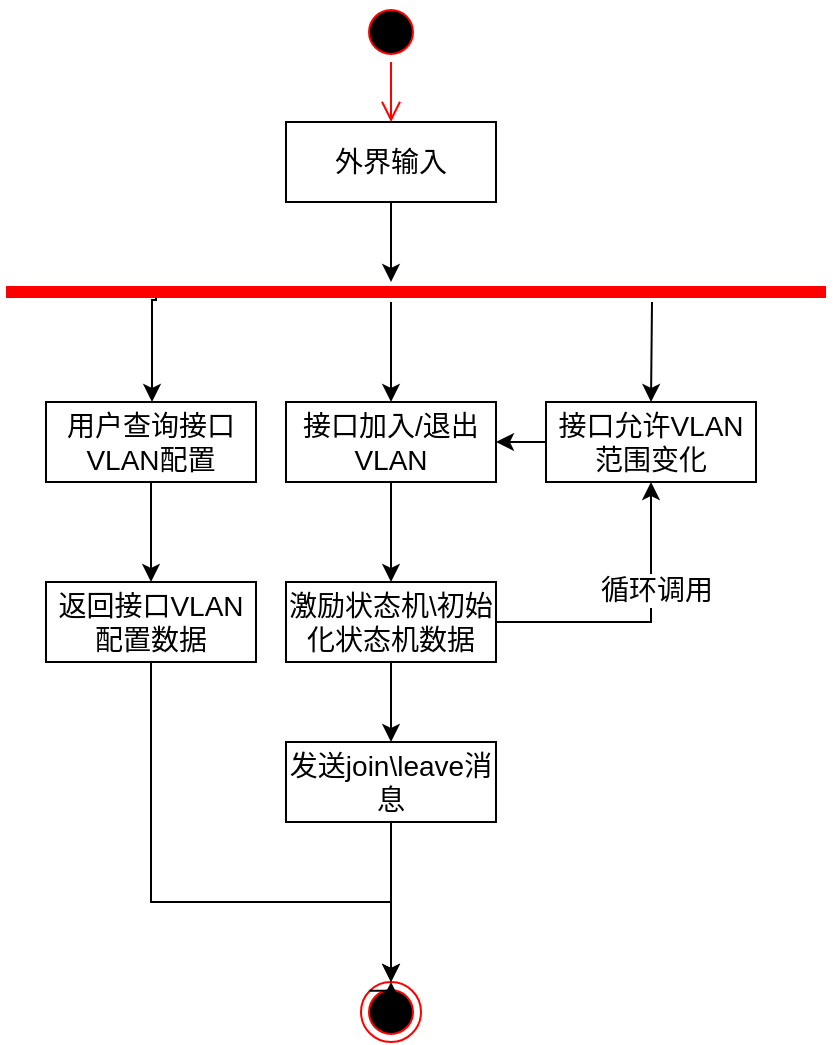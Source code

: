 <mxfile version="22.1.11" type="github">
  <diagram name="第 1 页" id="a-9LGfeV_pb7Qc5G7HI7">
    <mxGraphModel dx="1026" dy="471" grid="1" gridSize="10" guides="1" tooltips="1" connect="1" arrows="1" fold="1" page="1" pageScale="1" pageWidth="827" pageHeight="1169" math="0" shadow="0">
      <root>
        <mxCell id="0" />
        <mxCell id="1" parent="0" />
        <mxCell id="IOmbqifxdDwyBCTQqHsa-30" value="" style="ellipse;html=1;shape=startState;fillColor=#000000;strokeColor=#ff0000;" vertex="1" parent="1">
          <mxGeometry x="247.5" y="80" width="30" height="30" as="geometry" />
        </mxCell>
        <mxCell id="IOmbqifxdDwyBCTQqHsa-31" value="" style="html=1;verticalAlign=bottom;endArrow=open;endSize=8;strokeColor=#ff0000;rounded=0;entryX=0.5;entryY=0;entryDx=0;entryDy=0;" edge="1" parent="1" source="IOmbqifxdDwyBCTQqHsa-30" target="IOmbqifxdDwyBCTQqHsa-33">
          <mxGeometry relative="1" as="geometry">
            <mxPoint x="365" y="150" as="targetPoint" />
          </mxGeometry>
        </mxCell>
        <mxCell id="IOmbqifxdDwyBCTQqHsa-68" style="edgeStyle=orthogonalEdgeStyle;rounded=0;orthogonalLoop=1;jettySize=auto;html=1;" edge="1" parent="1" source="IOmbqifxdDwyBCTQqHsa-33" target="IOmbqifxdDwyBCTQqHsa-38">
          <mxGeometry relative="1" as="geometry">
            <Array as="points">
              <mxPoint x="263" y="220" />
              <mxPoint x="263" y="220" />
            </Array>
          </mxGeometry>
        </mxCell>
        <mxCell id="IOmbqifxdDwyBCTQqHsa-33" value="&lt;font style=&quot;font-size: 14px;&quot;&gt;外界输入&lt;/font&gt;" style="html=1;whiteSpace=wrap;" vertex="1" parent="1">
          <mxGeometry x="210" y="140" width="105" height="40" as="geometry" />
        </mxCell>
        <mxCell id="IOmbqifxdDwyBCTQqHsa-34" style="edgeStyle=orthogonalEdgeStyle;rounded=0;orthogonalLoop=1;jettySize=auto;html=1;exitX=0.146;exitY=0.7;exitDx=0;exitDy=0;exitPerimeter=0;" edge="1" parent="1" source="IOmbqifxdDwyBCTQqHsa-38" target="IOmbqifxdDwyBCTQqHsa-40">
          <mxGeometry relative="1" as="geometry">
            <mxPoint x="210" y="290" as="targetPoint" />
            <Array as="points">
              <mxPoint x="145" y="229" />
              <mxPoint x="143" y="229" />
            </Array>
          </mxGeometry>
        </mxCell>
        <mxCell id="IOmbqifxdDwyBCTQqHsa-35" style="rounded=0;orthogonalLoop=1;jettySize=auto;html=1;entryX=0.5;entryY=0;entryDx=0;entryDy=0;" edge="1" parent="1" target="IOmbqifxdDwyBCTQqHsa-44">
          <mxGeometry relative="1" as="geometry">
            <mxPoint x="393" y="230" as="sourcePoint" />
          </mxGeometry>
        </mxCell>
        <mxCell id="IOmbqifxdDwyBCTQqHsa-70" style="edgeStyle=orthogonalEdgeStyle;rounded=0;orthogonalLoop=1;jettySize=auto;html=1;entryX=0.5;entryY=0;entryDx=0;entryDy=0;" edge="1" parent="1" source="IOmbqifxdDwyBCTQqHsa-38" target="IOmbqifxdDwyBCTQqHsa-55">
          <mxGeometry relative="1" as="geometry">
            <Array as="points">
              <mxPoint x="263" y="255" />
            </Array>
          </mxGeometry>
        </mxCell>
        <mxCell id="IOmbqifxdDwyBCTQqHsa-38" value="" style="shape=line;html=1;strokeWidth=6;strokeColor=#ff0000;" vertex="1" parent="1">
          <mxGeometry x="70" y="220" width="410" height="10" as="geometry" />
        </mxCell>
        <mxCell id="IOmbqifxdDwyBCTQqHsa-39" style="edgeStyle=orthogonalEdgeStyle;rounded=0;orthogonalLoop=1;jettySize=auto;html=1;" edge="1" parent="1" source="IOmbqifxdDwyBCTQqHsa-40" target="IOmbqifxdDwyBCTQqHsa-42">
          <mxGeometry relative="1" as="geometry" />
        </mxCell>
        <mxCell id="IOmbqifxdDwyBCTQqHsa-40" value="&lt;span style=&quot;font-size: 14px;&quot;&gt;用户查询接口VLAN配置&lt;/span&gt;" style="html=1;whiteSpace=wrap;" vertex="1" parent="1">
          <mxGeometry x="90" y="280" width="105" height="40" as="geometry" />
        </mxCell>
        <mxCell id="IOmbqifxdDwyBCTQqHsa-66" style="edgeStyle=orthogonalEdgeStyle;rounded=0;orthogonalLoop=1;jettySize=auto;html=1;entryX=0.5;entryY=0;entryDx=0;entryDy=0;exitX=0.5;exitY=1;exitDx=0;exitDy=0;" edge="1" parent="1" source="IOmbqifxdDwyBCTQqHsa-42" target="IOmbqifxdDwyBCTQqHsa-58">
          <mxGeometry relative="1" as="geometry">
            <Array as="points">
              <mxPoint x="143" y="530" />
              <mxPoint x="263" y="530" />
            </Array>
          </mxGeometry>
        </mxCell>
        <mxCell id="IOmbqifxdDwyBCTQqHsa-42" value="&lt;span style=&quot;font-size: 14px;&quot;&gt;返回接口VLAN配置数据&lt;/span&gt;" style="html=1;whiteSpace=wrap;" vertex="1" parent="1">
          <mxGeometry x="90" y="370" width="105" height="40" as="geometry" />
        </mxCell>
        <mxCell id="IOmbqifxdDwyBCTQqHsa-64" style="edgeStyle=orthogonalEdgeStyle;rounded=0;orthogonalLoop=1;jettySize=auto;html=1;" edge="1" parent="1" source="IOmbqifxdDwyBCTQqHsa-44" target="IOmbqifxdDwyBCTQqHsa-55">
          <mxGeometry relative="1" as="geometry" />
        </mxCell>
        <mxCell id="IOmbqifxdDwyBCTQqHsa-44" value="&lt;span style=&quot;font-size: 14px;&quot;&gt;接口允许VLAN范围变化&lt;/span&gt;" style="html=1;whiteSpace=wrap;" vertex="1" parent="1">
          <mxGeometry x="340" y="280" width="105" height="40" as="geometry" />
        </mxCell>
        <mxCell id="IOmbqifxdDwyBCTQqHsa-54" style="edgeStyle=orthogonalEdgeStyle;rounded=0;orthogonalLoop=1;jettySize=auto;html=1;entryX=0.5;entryY=0;entryDx=0;entryDy=0;" edge="1" parent="1" source="IOmbqifxdDwyBCTQqHsa-55" target="IOmbqifxdDwyBCTQqHsa-57">
          <mxGeometry relative="1" as="geometry" />
        </mxCell>
        <mxCell id="IOmbqifxdDwyBCTQqHsa-55" value="&lt;span style=&quot;font-size: 14px;&quot;&gt;接口加入/退出VLAN&lt;/span&gt;" style="html=1;whiteSpace=wrap;" vertex="1" parent="1">
          <mxGeometry x="210" y="280" width="105" height="40" as="geometry" />
        </mxCell>
        <mxCell id="IOmbqifxdDwyBCTQqHsa-63" style="edgeStyle=orthogonalEdgeStyle;rounded=0;orthogonalLoop=1;jettySize=auto;html=1;" edge="1" parent="1" source="IOmbqifxdDwyBCTQqHsa-57" target="IOmbqifxdDwyBCTQqHsa-62">
          <mxGeometry relative="1" as="geometry" />
        </mxCell>
        <mxCell id="IOmbqifxdDwyBCTQqHsa-72" style="edgeStyle=orthogonalEdgeStyle;rounded=0;orthogonalLoop=1;jettySize=auto;html=1;entryX=0.5;entryY=1;entryDx=0;entryDy=0;" edge="1" parent="1" source="IOmbqifxdDwyBCTQqHsa-57" target="IOmbqifxdDwyBCTQqHsa-44">
          <mxGeometry relative="1" as="geometry" />
        </mxCell>
        <mxCell id="IOmbqifxdDwyBCTQqHsa-73" value="&lt;font style=&quot;font-size: 14px;&quot;&gt;循环调用&lt;/font&gt;" style="edgeLabel;html=1;align=center;verticalAlign=middle;resizable=0;points=[];" vertex="1" connectable="0" parent="IOmbqifxdDwyBCTQqHsa-72">
          <mxGeometry x="0.281" y="-1" relative="1" as="geometry">
            <mxPoint x="1" y="1" as="offset" />
          </mxGeometry>
        </mxCell>
        <mxCell id="IOmbqifxdDwyBCTQqHsa-57" value="&lt;font style=&quot;font-size: 14px;&quot;&gt;激励状态机\初始化状态机数据&lt;/font&gt;" style="html=1;whiteSpace=wrap;" vertex="1" parent="1">
          <mxGeometry x="210" y="370" width="105" height="40" as="geometry" />
        </mxCell>
        <mxCell id="IOmbqifxdDwyBCTQqHsa-58" value="" style="ellipse;html=1;shape=endState;fillColor=#000000;strokeColor=#ff0000;" vertex="1" parent="1">
          <mxGeometry x="247.5" y="570" width="30" height="30" as="geometry" />
        </mxCell>
        <mxCell id="IOmbqifxdDwyBCTQqHsa-71" style="edgeStyle=orthogonalEdgeStyle;rounded=0;orthogonalLoop=1;jettySize=auto;html=1;" edge="1" parent="1" source="IOmbqifxdDwyBCTQqHsa-62" target="IOmbqifxdDwyBCTQqHsa-58">
          <mxGeometry relative="1" as="geometry" />
        </mxCell>
        <mxCell id="IOmbqifxdDwyBCTQqHsa-62" value="&lt;font style=&quot;font-size: 14px;&quot;&gt;发送join\leave消息&lt;/font&gt;" style="html=1;whiteSpace=wrap;" vertex="1" parent="1">
          <mxGeometry x="210" y="450" width="105" height="40" as="geometry" />
        </mxCell>
        <mxCell id="IOmbqifxdDwyBCTQqHsa-65" style="edgeStyle=orthogonalEdgeStyle;rounded=0;orthogonalLoop=1;jettySize=auto;html=1;exitX=0;exitY=0;exitDx=0;exitDy=0;entryX=0.5;entryY=0;entryDx=0;entryDy=0;" edge="1" parent="1" source="IOmbqifxdDwyBCTQqHsa-58" target="IOmbqifxdDwyBCTQqHsa-58">
          <mxGeometry relative="1" as="geometry" />
        </mxCell>
      </root>
    </mxGraphModel>
  </diagram>
</mxfile>
